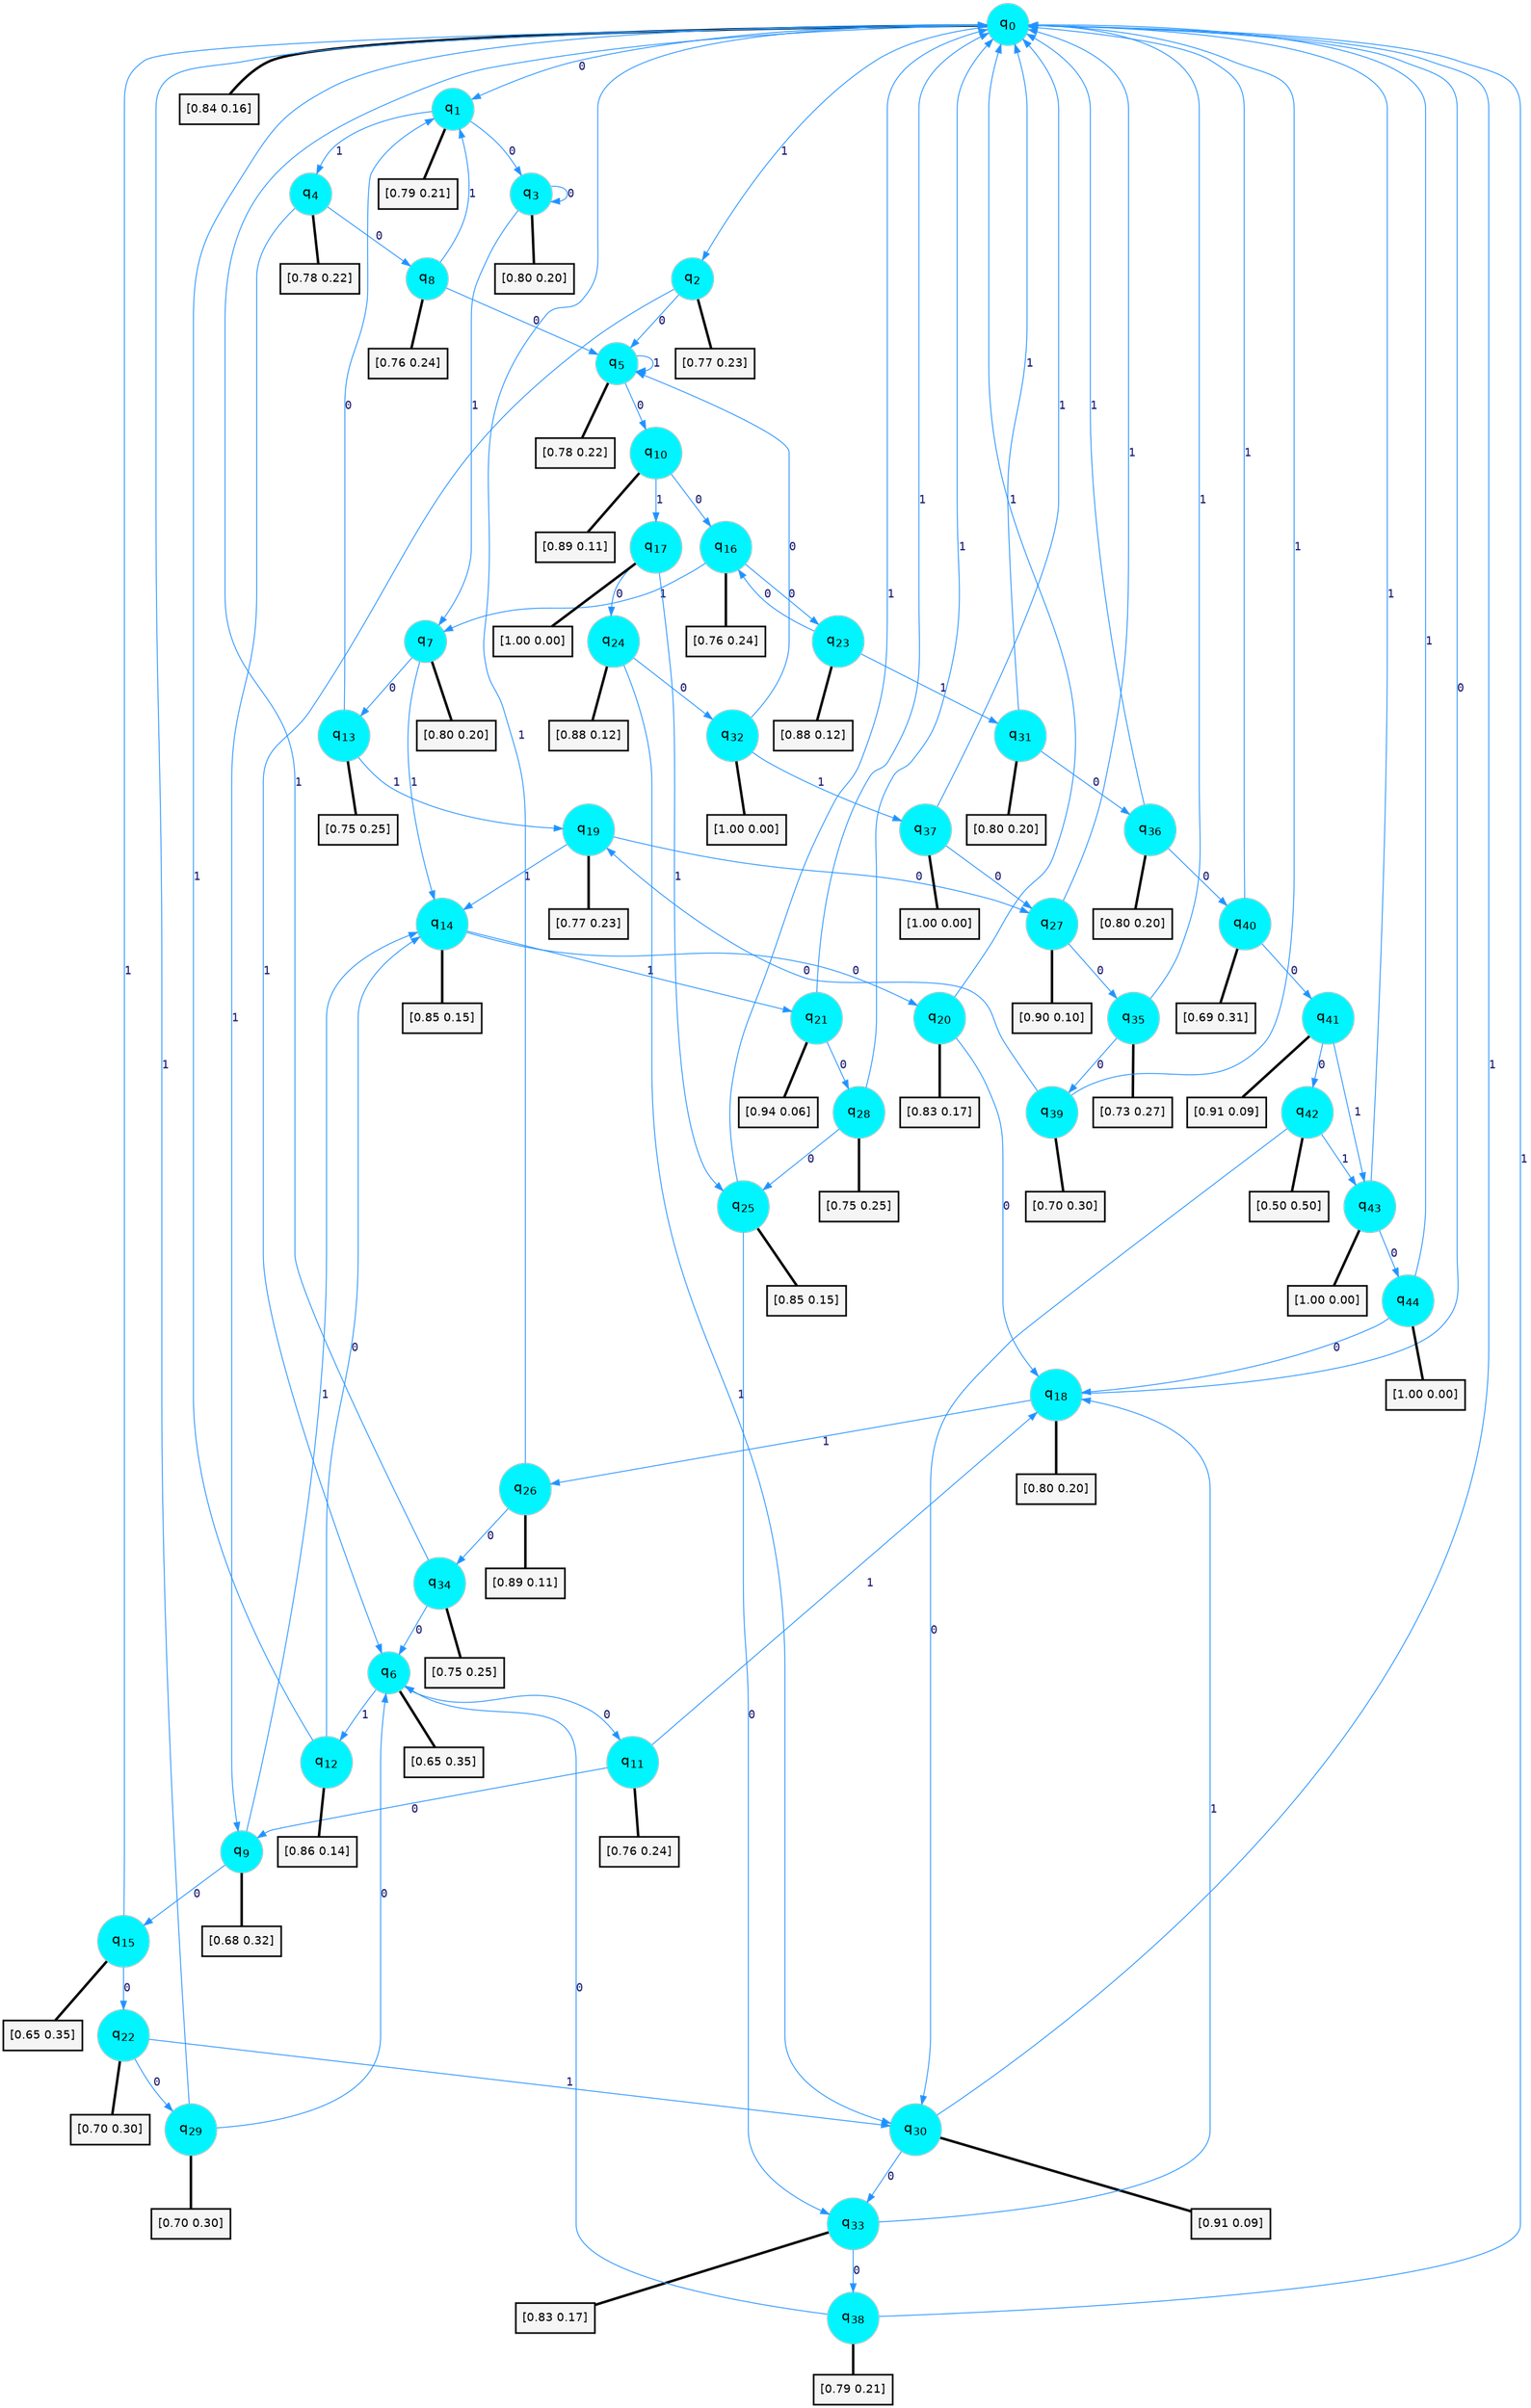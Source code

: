 digraph G {
graph [
bgcolor=transparent, dpi=300, rankdir=TD, size="40,25"];
node [
color=gray, fillcolor=turquoise1, fontcolor=black, fontname=Helvetica, fontsize=16, fontweight=bold, shape=circle, style=filled];
edge [
arrowsize=1, color=dodgerblue1, fontcolor=midnightblue, fontname=courier, fontweight=bold, penwidth=1, style=solid, weight=20];
0[label=<q<SUB>0</SUB>>];
1[label=<q<SUB>1</SUB>>];
2[label=<q<SUB>2</SUB>>];
3[label=<q<SUB>3</SUB>>];
4[label=<q<SUB>4</SUB>>];
5[label=<q<SUB>5</SUB>>];
6[label=<q<SUB>6</SUB>>];
7[label=<q<SUB>7</SUB>>];
8[label=<q<SUB>8</SUB>>];
9[label=<q<SUB>9</SUB>>];
10[label=<q<SUB>10</SUB>>];
11[label=<q<SUB>11</SUB>>];
12[label=<q<SUB>12</SUB>>];
13[label=<q<SUB>13</SUB>>];
14[label=<q<SUB>14</SUB>>];
15[label=<q<SUB>15</SUB>>];
16[label=<q<SUB>16</SUB>>];
17[label=<q<SUB>17</SUB>>];
18[label=<q<SUB>18</SUB>>];
19[label=<q<SUB>19</SUB>>];
20[label=<q<SUB>20</SUB>>];
21[label=<q<SUB>21</SUB>>];
22[label=<q<SUB>22</SUB>>];
23[label=<q<SUB>23</SUB>>];
24[label=<q<SUB>24</SUB>>];
25[label=<q<SUB>25</SUB>>];
26[label=<q<SUB>26</SUB>>];
27[label=<q<SUB>27</SUB>>];
28[label=<q<SUB>28</SUB>>];
29[label=<q<SUB>29</SUB>>];
30[label=<q<SUB>30</SUB>>];
31[label=<q<SUB>31</SUB>>];
32[label=<q<SUB>32</SUB>>];
33[label=<q<SUB>33</SUB>>];
34[label=<q<SUB>34</SUB>>];
35[label=<q<SUB>35</SUB>>];
36[label=<q<SUB>36</SUB>>];
37[label=<q<SUB>37</SUB>>];
38[label=<q<SUB>38</SUB>>];
39[label=<q<SUB>39</SUB>>];
40[label=<q<SUB>40</SUB>>];
41[label=<q<SUB>41</SUB>>];
42[label=<q<SUB>42</SUB>>];
43[label=<q<SUB>43</SUB>>];
44[label=<q<SUB>44</SUB>>];
45[label="[0.84 0.16]", shape=box,fontcolor=black, fontname=Helvetica, fontsize=14, penwidth=2, fillcolor=whitesmoke,color=black];
46[label="[0.79 0.21]", shape=box,fontcolor=black, fontname=Helvetica, fontsize=14, penwidth=2, fillcolor=whitesmoke,color=black];
47[label="[0.77 0.23]", shape=box,fontcolor=black, fontname=Helvetica, fontsize=14, penwidth=2, fillcolor=whitesmoke,color=black];
48[label="[0.80 0.20]", shape=box,fontcolor=black, fontname=Helvetica, fontsize=14, penwidth=2, fillcolor=whitesmoke,color=black];
49[label="[0.78 0.22]", shape=box,fontcolor=black, fontname=Helvetica, fontsize=14, penwidth=2, fillcolor=whitesmoke,color=black];
50[label="[0.78 0.22]", shape=box,fontcolor=black, fontname=Helvetica, fontsize=14, penwidth=2, fillcolor=whitesmoke,color=black];
51[label="[0.65 0.35]", shape=box,fontcolor=black, fontname=Helvetica, fontsize=14, penwidth=2, fillcolor=whitesmoke,color=black];
52[label="[0.80 0.20]", shape=box,fontcolor=black, fontname=Helvetica, fontsize=14, penwidth=2, fillcolor=whitesmoke,color=black];
53[label="[0.76 0.24]", shape=box,fontcolor=black, fontname=Helvetica, fontsize=14, penwidth=2, fillcolor=whitesmoke,color=black];
54[label="[0.68 0.32]", shape=box,fontcolor=black, fontname=Helvetica, fontsize=14, penwidth=2, fillcolor=whitesmoke,color=black];
55[label="[0.89 0.11]", shape=box,fontcolor=black, fontname=Helvetica, fontsize=14, penwidth=2, fillcolor=whitesmoke,color=black];
56[label="[0.76 0.24]", shape=box,fontcolor=black, fontname=Helvetica, fontsize=14, penwidth=2, fillcolor=whitesmoke,color=black];
57[label="[0.86 0.14]", shape=box,fontcolor=black, fontname=Helvetica, fontsize=14, penwidth=2, fillcolor=whitesmoke,color=black];
58[label="[0.75 0.25]", shape=box,fontcolor=black, fontname=Helvetica, fontsize=14, penwidth=2, fillcolor=whitesmoke,color=black];
59[label="[0.85 0.15]", shape=box,fontcolor=black, fontname=Helvetica, fontsize=14, penwidth=2, fillcolor=whitesmoke,color=black];
60[label="[0.65 0.35]", shape=box,fontcolor=black, fontname=Helvetica, fontsize=14, penwidth=2, fillcolor=whitesmoke,color=black];
61[label="[0.76 0.24]", shape=box,fontcolor=black, fontname=Helvetica, fontsize=14, penwidth=2, fillcolor=whitesmoke,color=black];
62[label="[1.00 0.00]", shape=box,fontcolor=black, fontname=Helvetica, fontsize=14, penwidth=2, fillcolor=whitesmoke,color=black];
63[label="[0.80 0.20]", shape=box,fontcolor=black, fontname=Helvetica, fontsize=14, penwidth=2, fillcolor=whitesmoke,color=black];
64[label="[0.77 0.23]", shape=box,fontcolor=black, fontname=Helvetica, fontsize=14, penwidth=2, fillcolor=whitesmoke,color=black];
65[label="[0.83 0.17]", shape=box,fontcolor=black, fontname=Helvetica, fontsize=14, penwidth=2, fillcolor=whitesmoke,color=black];
66[label="[0.94 0.06]", shape=box,fontcolor=black, fontname=Helvetica, fontsize=14, penwidth=2, fillcolor=whitesmoke,color=black];
67[label="[0.70 0.30]", shape=box,fontcolor=black, fontname=Helvetica, fontsize=14, penwidth=2, fillcolor=whitesmoke,color=black];
68[label="[0.88 0.12]", shape=box,fontcolor=black, fontname=Helvetica, fontsize=14, penwidth=2, fillcolor=whitesmoke,color=black];
69[label="[0.88 0.12]", shape=box,fontcolor=black, fontname=Helvetica, fontsize=14, penwidth=2, fillcolor=whitesmoke,color=black];
70[label="[0.85 0.15]", shape=box,fontcolor=black, fontname=Helvetica, fontsize=14, penwidth=2, fillcolor=whitesmoke,color=black];
71[label="[0.89 0.11]", shape=box,fontcolor=black, fontname=Helvetica, fontsize=14, penwidth=2, fillcolor=whitesmoke,color=black];
72[label="[0.90 0.10]", shape=box,fontcolor=black, fontname=Helvetica, fontsize=14, penwidth=2, fillcolor=whitesmoke,color=black];
73[label="[0.75 0.25]", shape=box,fontcolor=black, fontname=Helvetica, fontsize=14, penwidth=2, fillcolor=whitesmoke,color=black];
74[label="[0.70 0.30]", shape=box,fontcolor=black, fontname=Helvetica, fontsize=14, penwidth=2, fillcolor=whitesmoke,color=black];
75[label="[0.91 0.09]", shape=box,fontcolor=black, fontname=Helvetica, fontsize=14, penwidth=2, fillcolor=whitesmoke,color=black];
76[label="[0.80 0.20]", shape=box,fontcolor=black, fontname=Helvetica, fontsize=14, penwidth=2, fillcolor=whitesmoke,color=black];
77[label="[1.00 0.00]", shape=box,fontcolor=black, fontname=Helvetica, fontsize=14, penwidth=2, fillcolor=whitesmoke,color=black];
78[label="[0.83 0.17]", shape=box,fontcolor=black, fontname=Helvetica, fontsize=14, penwidth=2, fillcolor=whitesmoke,color=black];
79[label="[0.75 0.25]", shape=box,fontcolor=black, fontname=Helvetica, fontsize=14, penwidth=2, fillcolor=whitesmoke,color=black];
80[label="[0.73 0.27]", shape=box,fontcolor=black, fontname=Helvetica, fontsize=14, penwidth=2, fillcolor=whitesmoke,color=black];
81[label="[0.80 0.20]", shape=box,fontcolor=black, fontname=Helvetica, fontsize=14, penwidth=2, fillcolor=whitesmoke,color=black];
82[label="[1.00 0.00]", shape=box,fontcolor=black, fontname=Helvetica, fontsize=14, penwidth=2, fillcolor=whitesmoke,color=black];
83[label="[0.79 0.21]", shape=box,fontcolor=black, fontname=Helvetica, fontsize=14, penwidth=2, fillcolor=whitesmoke,color=black];
84[label="[0.70 0.30]", shape=box,fontcolor=black, fontname=Helvetica, fontsize=14, penwidth=2, fillcolor=whitesmoke,color=black];
85[label="[0.69 0.31]", shape=box,fontcolor=black, fontname=Helvetica, fontsize=14, penwidth=2, fillcolor=whitesmoke,color=black];
86[label="[0.91 0.09]", shape=box,fontcolor=black, fontname=Helvetica, fontsize=14, penwidth=2, fillcolor=whitesmoke,color=black];
87[label="[0.50 0.50]", shape=box,fontcolor=black, fontname=Helvetica, fontsize=14, penwidth=2, fillcolor=whitesmoke,color=black];
88[label="[1.00 0.00]", shape=box,fontcolor=black, fontname=Helvetica, fontsize=14, penwidth=2, fillcolor=whitesmoke,color=black];
89[label="[1.00 0.00]", shape=box,fontcolor=black, fontname=Helvetica, fontsize=14, penwidth=2, fillcolor=whitesmoke,color=black];
0->1 [label=0];
0->2 [label=1];
0->45 [arrowhead=none, penwidth=3,color=black];
1->3 [label=0];
1->4 [label=1];
1->46 [arrowhead=none, penwidth=3,color=black];
2->5 [label=0];
2->6 [label=1];
2->47 [arrowhead=none, penwidth=3,color=black];
3->3 [label=0];
3->7 [label=1];
3->48 [arrowhead=none, penwidth=3,color=black];
4->8 [label=0];
4->9 [label=1];
4->49 [arrowhead=none, penwidth=3,color=black];
5->10 [label=0];
5->5 [label=1];
5->50 [arrowhead=none, penwidth=3,color=black];
6->11 [label=0];
6->12 [label=1];
6->51 [arrowhead=none, penwidth=3,color=black];
7->13 [label=0];
7->14 [label=1];
7->52 [arrowhead=none, penwidth=3,color=black];
8->5 [label=0];
8->1 [label=1];
8->53 [arrowhead=none, penwidth=3,color=black];
9->15 [label=0];
9->14 [label=1];
9->54 [arrowhead=none, penwidth=3,color=black];
10->16 [label=0];
10->17 [label=1];
10->55 [arrowhead=none, penwidth=3,color=black];
11->9 [label=0];
11->18 [label=1];
11->56 [arrowhead=none, penwidth=3,color=black];
12->14 [label=0];
12->0 [label=1];
12->57 [arrowhead=none, penwidth=3,color=black];
13->1 [label=0];
13->19 [label=1];
13->58 [arrowhead=none, penwidth=3,color=black];
14->20 [label=0];
14->21 [label=1];
14->59 [arrowhead=none, penwidth=3,color=black];
15->22 [label=0];
15->0 [label=1];
15->60 [arrowhead=none, penwidth=3,color=black];
16->23 [label=0];
16->7 [label=1];
16->61 [arrowhead=none, penwidth=3,color=black];
17->24 [label=0];
17->25 [label=1];
17->62 [arrowhead=none, penwidth=3,color=black];
18->0 [label=0];
18->26 [label=1];
18->63 [arrowhead=none, penwidth=3,color=black];
19->27 [label=0];
19->14 [label=1];
19->64 [arrowhead=none, penwidth=3,color=black];
20->18 [label=0];
20->0 [label=1];
20->65 [arrowhead=none, penwidth=3,color=black];
21->28 [label=0];
21->0 [label=1];
21->66 [arrowhead=none, penwidth=3,color=black];
22->29 [label=0];
22->30 [label=1];
22->67 [arrowhead=none, penwidth=3,color=black];
23->16 [label=0];
23->31 [label=1];
23->68 [arrowhead=none, penwidth=3,color=black];
24->32 [label=0];
24->30 [label=1];
24->69 [arrowhead=none, penwidth=3,color=black];
25->33 [label=0];
25->0 [label=1];
25->70 [arrowhead=none, penwidth=3,color=black];
26->34 [label=0];
26->0 [label=1];
26->71 [arrowhead=none, penwidth=3,color=black];
27->35 [label=0];
27->0 [label=1];
27->72 [arrowhead=none, penwidth=3,color=black];
28->25 [label=0];
28->0 [label=1];
28->73 [arrowhead=none, penwidth=3,color=black];
29->6 [label=0];
29->0 [label=1];
29->74 [arrowhead=none, penwidth=3,color=black];
30->33 [label=0];
30->0 [label=1];
30->75 [arrowhead=none, penwidth=3,color=black];
31->36 [label=0];
31->0 [label=1];
31->76 [arrowhead=none, penwidth=3,color=black];
32->5 [label=0];
32->37 [label=1];
32->77 [arrowhead=none, penwidth=3,color=black];
33->38 [label=0];
33->18 [label=1];
33->78 [arrowhead=none, penwidth=3,color=black];
34->6 [label=0];
34->0 [label=1];
34->79 [arrowhead=none, penwidth=3,color=black];
35->39 [label=0];
35->0 [label=1];
35->80 [arrowhead=none, penwidth=3,color=black];
36->40 [label=0];
36->0 [label=1];
36->81 [arrowhead=none, penwidth=3,color=black];
37->27 [label=0];
37->0 [label=1];
37->82 [arrowhead=none, penwidth=3,color=black];
38->6 [label=0];
38->0 [label=1];
38->83 [arrowhead=none, penwidth=3,color=black];
39->19 [label=0];
39->0 [label=1];
39->84 [arrowhead=none, penwidth=3,color=black];
40->41 [label=0];
40->0 [label=1];
40->85 [arrowhead=none, penwidth=3,color=black];
41->42 [label=0];
41->43 [label=1];
41->86 [arrowhead=none, penwidth=3,color=black];
42->30 [label=0];
42->43 [label=1];
42->87 [arrowhead=none, penwidth=3,color=black];
43->44 [label=0];
43->0 [label=1];
43->88 [arrowhead=none, penwidth=3,color=black];
44->18 [label=0];
44->0 [label=1];
44->89 [arrowhead=none, penwidth=3,color=black];
}
